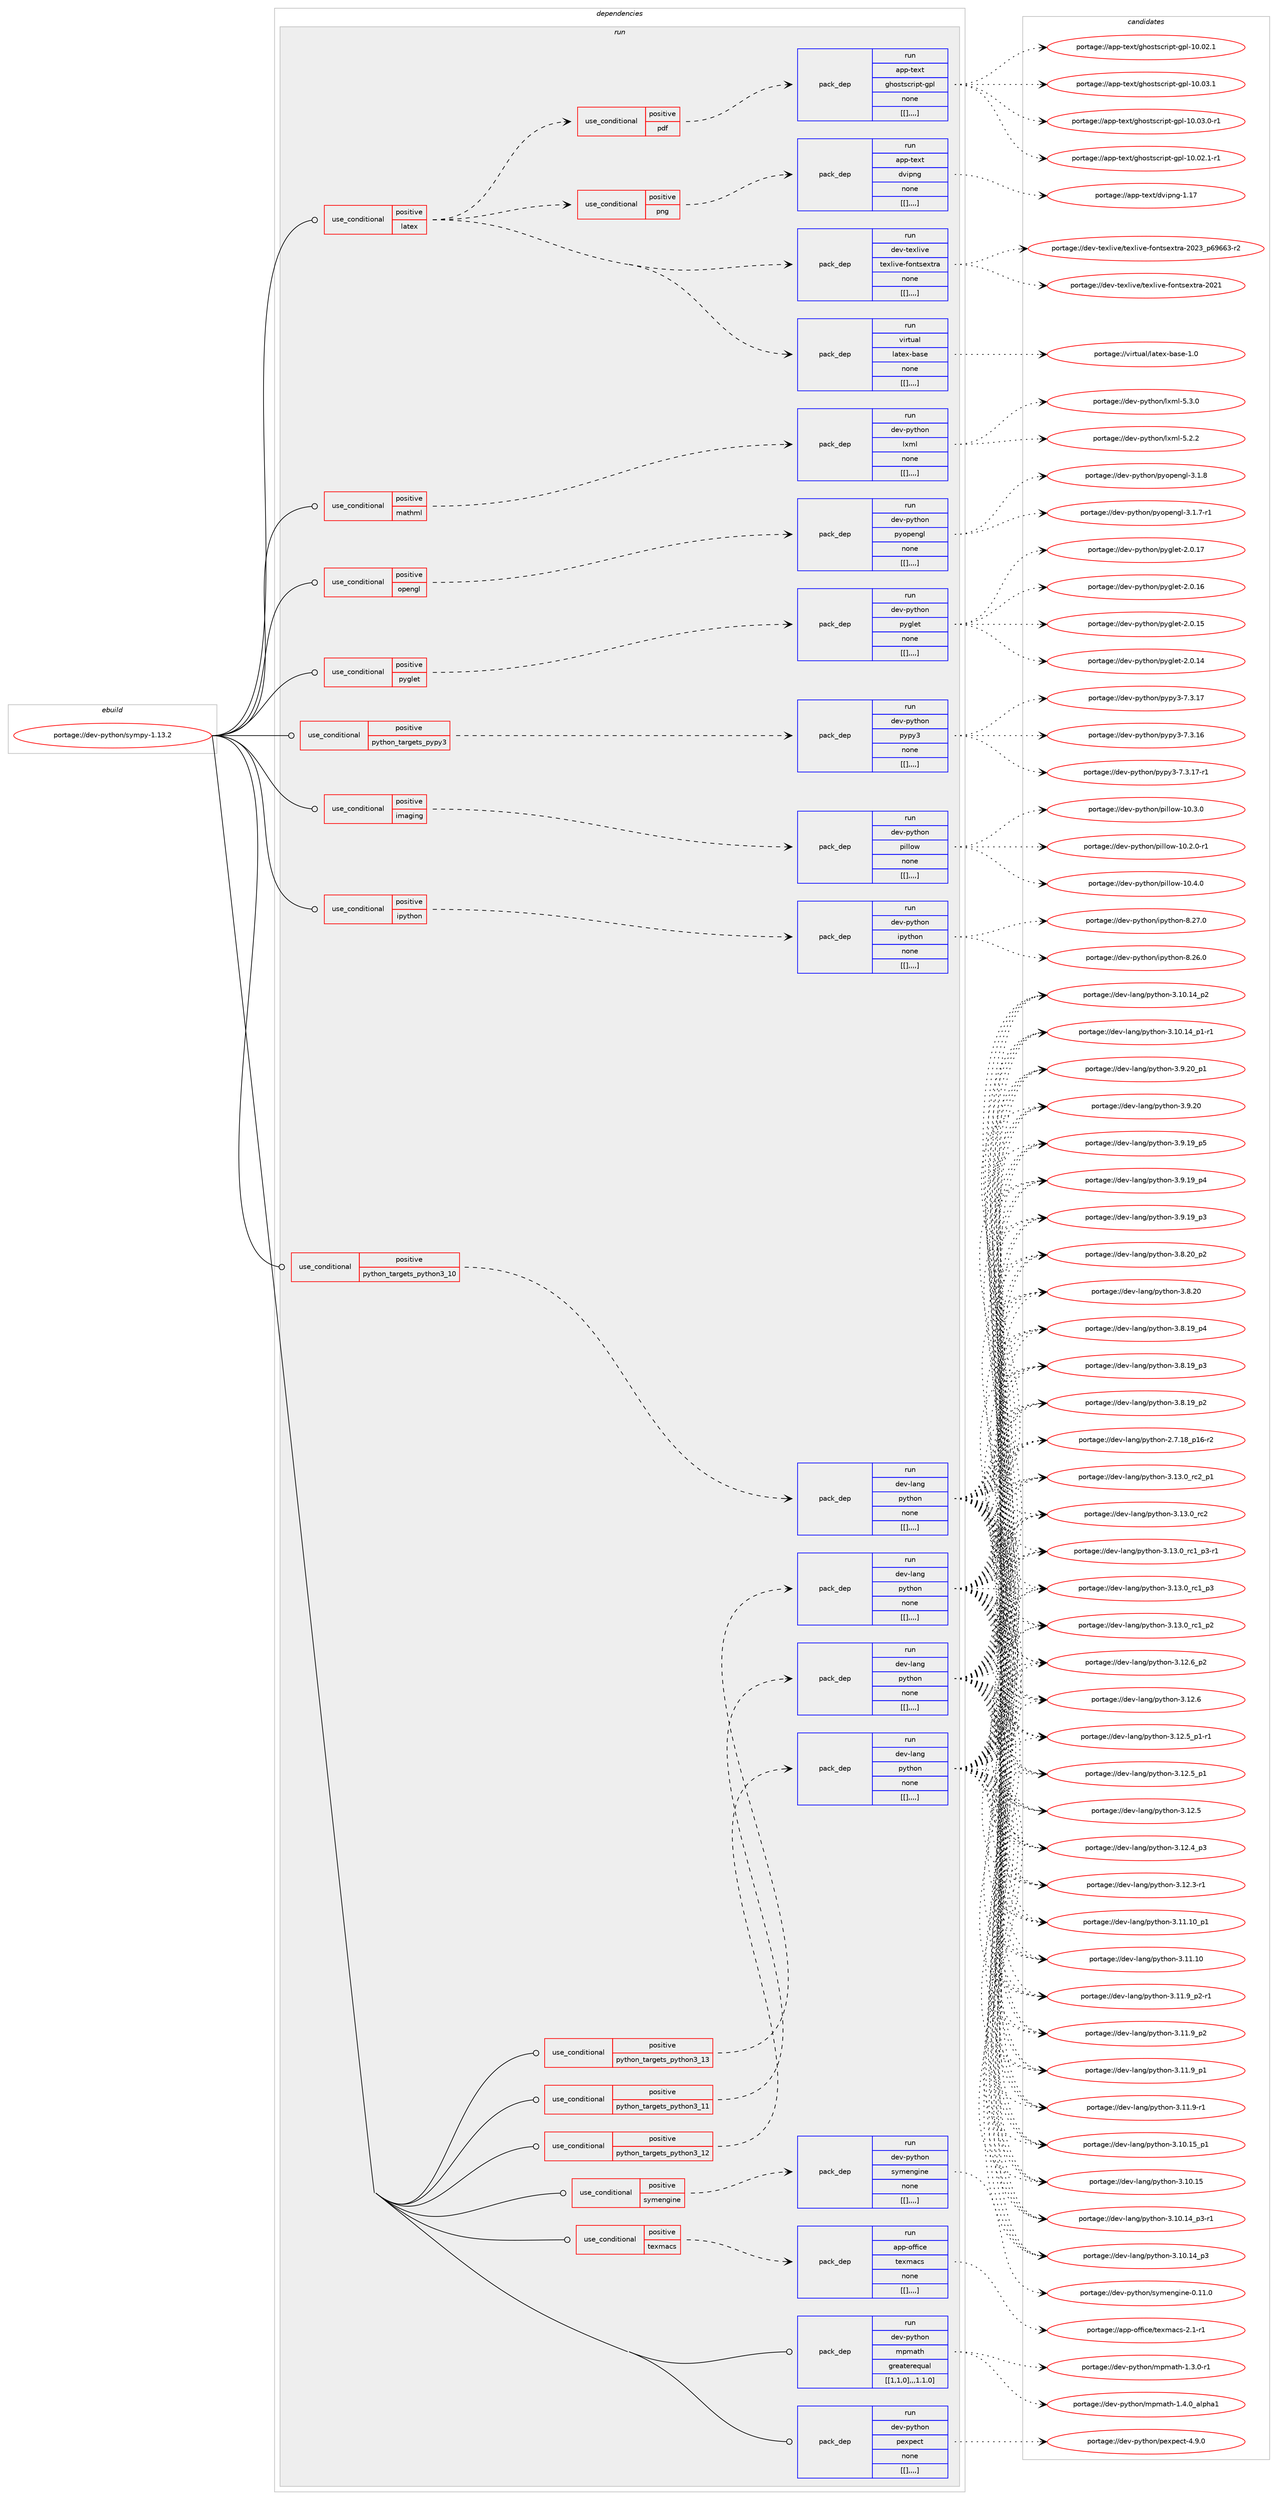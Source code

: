 digraph prolog {

# *************
# Graph options
# *************

newrank=true;
concentrate=true;
compound=true;
graph [rankdir=LR,fontname=Helvetica,fontsize=10,ranksep=1.5];#, ranksep=2.5, nodesep=0.2];
edge  [arrowhead=vee];
node  [fontname=Helvetica,fontsize=10];

# **********
# The ebuild
# **********

subgraph cluster_leftcol {
color=gray;
label=<<i>ebuild</i>>;
id [label="portage://dev-python/sympy-1.13.2", color=red, width=4, href="../dev-python/sympy-1.13.2.svg"];
}

# ****************
# The dependencies
# ****************

subgraph cluster_midcol {
color=gray;
label=<<i>dependencies</i>>;
subgraph cluster_compile {
fillcolor="#eeeeee";
style=filled;
label=<<i>compile</i>>;
}
subgraph cluster_compileandrun {
fillcolor="#eeeeee";
style=filled;
label=<<i>compile and run</i>>;
}
subgraph cluster_run {
fillcolor="#eeeeee";
style=filled;
label=<<i>run</i>>;
subgraph cond42005 {
dependency168486 [label=<<TABLE BORDER="0" CELLBORDER="1" CELLSPACING="0" CELLPADDING="4"><TR><TD ROWSPAN="3" CELLPADDING="10">use_conditional</TD></TR><TR><TD>positive</TD></TR><TR><TD>imaging</TD></TR></TABLE>>, shape=none, color=red];
subgraph pack125223 {
dependency168487 [label=<<TABLE BORDER="0" CELLBORDER="1" CELLSPACING="0" CELLPADDING="4" WIDTH="220"><TR><TD ROWSPAN="6" CELLPADDING="30">pack_dep</TD></TR><TR><TD WIDTH="110">run</TD></TR><TR><TD>dev-python</TD></TR><TR><TD>pillow</TD></TR><TR><TD>none</TD></TR><TR><TD>[[],,,,]</TD></TR></TABLE>>, shape=none, color=blue];
}
dependency168486:e -> dependency168487:w [weight=20,style="dashed",arrowhead="vee"];
}
id:e -> dependency168486:w [weight=20,style="solid",arrowhead="odot"];
subgraph cond42006 {
dependency168488 [label=<<TABLE BORDER="0" CELLBORDER="1" CELLSPACING="0" CELLPADDING="4"><TR><TD ROWSPAN="3" CELLPADDING="10">use_conditional</TD></TR><TR><TD>positive</TD></TR><TR><TD>ipython</TD></TR></TABLE>>, shape=none, color=red];
subgraph pack125224 {
dependency168489 [label=<<TABLE BORDER="0" CELLBORDER="1" CELLSPACING="0" CELLPADDING="4" WIDTH="220"><TR><TD ROWSPAN="6" CELLPADDING="30">pack_dep</TD></TR><TR><TD WIDTH="110">run</TD></TR><TR><TD>dev-python</TD></TR><TR><TD>ipython</TD></TR><TR><TD>none</TD></TR><TR><TD>[[],,,,]</TD></TR></TABLE>>, shape=none, color=blue];
}
dependency168488:e -> dependency168489:w [weight=20,style="dashed",arrowhead="vee"];
}
id:e -> dependency168488:w [weight=20,style="solid",arrowhead="odot"];
subgraph cond42007 {
dependency168490 [label=<<TABLE BORDER="0" CELLBORDER="1" CELLSPACING="0" CELLPADDING="4"><TR><TD ROWSPAN="3" CELLPADDING="10">use_conditional</TD></TR><TR><TD>positive</TD></TR><TR><TD>latex</TD></TR></TABLE>>, shape=none, color=red];
subgraph pack125225 {
dependency168491 [label=<<TABLE BORDER="0" CELLBORDER="1" CELLSPACING="0" CELLPADDING="4" WIDTH="220"><TR><TD ROWSPAN="6" CELLPADDING="30">pack_dep</TD></TR><TR><TD WIDTH="110">run</TD></TR><TR><TD>virtual</TD></TR><TR><TD>latex-base</TD></TR><TR><TD>none</TD></TR><TR><TD>[[],,,,]</TD></TR></TABLE>>, shape=none, color=blue];
}
dependency168490:e -> dependency168491:w [weight=20,style="dashed",arrowhead="vee"];
subgraph pack125226 {
dependency168492 [label=<<TABLE BORDER="0" CELLBORDER="1" CELLSPACING="0" CELLPADDING="4" WIDTH="220"><TR><TD ROWSPAN="6" CELLPADDING="30">pack_dep</TD></TR><TR><TD WIDTH="110">run</TD></TR><TR><TD>dev-texlive</TD></TR><TR><TD>texlive-fontsextra</TD></TR><TR><TD>none</TD></TR><TR><TD>[[],,,,]</TD></TR></TABLE>>, shape=none, color=blue];
}
dependency168490:e -> dependency168492:w [weight=20,style="dashed",arrowhead="vee"];
subgraph cond42008 {
dependency168493 [label=<<TABLE BORDER="0" CELLBORDER="1" CELLSPACING="0" CELLPADDING="4"><TR><TD ROWSPAN="3" CELLPADDING="10">use_conditional</TD></TR><TR><TD>positive</TD></TR><TR><TD>png</TD></TR></TABLE>>, shape=none, color=red];
subgraph pack125227 {
dependency168494 [label=<<TABLE BORDER="0" CELLBORDER="1" CELLSPACING="0" CELLPADDING="4" WIDTH="220"><TR><TD ROWSPAN="6" CELLPADDING="30">pack_dep</TD></TR><TR><TD WIDTH="110">run</TD></TR><TR><TD>app-text</TD></TR><TR><TD>dvipng</TD></TR><TR><TD>none</TD></TR><TR><TD>[[],,,,]</TD></TR></TABLE>>, shape=none, color=blue];
}
dependency168493:e -> dependency168494:w [weight=20,style="dashed",arrowhead="vee"];
}
dependency168490:e -> dependency168493:w [weight=20,style="dashed",arrowhead="vee"];
subgraph cond42009 {
dependency168495 [label=<<TABLE BORDER="0" CELLBORDER="1" CELLSPACING="0" CELLPADDING="4"><TR><TD ROWSPAN="3" CELLPADDING="10">use_conditional</TD></TR><TR><TD>positive</TD></TR><TR><TD>pdf</TD></TR></TABLE>>, shape=none, color=red];
subgraph pack125228 {
dependency168496 [label=<<TABLE BORDER="0" CELLBORDER="1" CELLSPACING="0" CELLPADDING="4" WIDTH="220"><TR><TD ROWSPAN="6" CELLPADDING="30">pack_dep</TD></TR><TR><TD WIDTH="110">run</TD></TR><TR><TD>app-text</TD></TR><TR><TD>ghostscript-gpl</TD></TR><TR><TD>none</TD></TR><TR><TD>[[],,,,]</TD></TR></TABLE>>, shape=none, color=blue];
}
dependency168495:e -> dependency168496:w [weight=20,style="dashed",arrowhead="vee"];
}
dependency168490:e -> dependency168495:w [weight=20,style="dashed",arrowhead="vee"];
}
id:e -> dependency168490:w [weight=20,style="solid",arrowhead="odot"];
subgraph cond42010 {
dependency168497 [label=<<TABLE BORDER="0" CELLBORDER="1" CELLSPACING="0" CELLPADDING="4"><TR><TD ROWSPAN="3" CELLPADDING="10">use_conditional</TD></TR><TR><TD>positive</TD></TR><TR><TD>mathml</TD></TR></TABLE>>, shape=none, color=red];
subgraph pack125229 {
dependency168498 [label=<<TABLE BORDER="0" CELLBORDER="1" CELLSPACING="0" CELLPADDING="4" WIDTH="220"><TR><TD ROWSPAN="6" CELLPADDING="30">pack_dep</TD></TR><TR><TD WIDTH="110">run</TD></TR><TR><TD>dev-python</TD></TR><TR><TD>lxml</TD></TR><TR><TD>none</TD></TR><TR><TD>[[],,,,]</TD></TR></TABLE>>, shape=none, color=blue];
}
dependency168497:e -> dependency168498:w [weight=20,style="dashed",arrowhead="vee"];
}
id:e -> dependency168497:w [weight=20,style="solid",arrowhead="odot"];
subgraph cond42011 {
dependency168499 [label=<<TABLE BORDER="0" CELLBORDER="1" CELLSPACING="0" CELLPADDING="4"><TR><TD ROWSPAN="3" CELLPADDING="10">use_conditional</TD></TR><TR><TD>positive</TD></TR><TR><TD>opengl</TD></TR></TABLE>>, shape=none, color=red];
subgraph pack125230 {
dependency168500 [label=<<TABLE BORDER="0" CELLBORDER="1" CELLSPACING="0" CELLPADDING="4" WIDTH="220"><TR><TD ROWSPAN="6" CELLPADDING="30">pack_dep</TD></TR><TR><TD WIDTH="110">run</TD></TR><TR><TD>dev-python</TD></TR><TR><TD>pyopengl</TD></TR><TR><TD>none</TD></TR><TR><TD>[[],,,,]</TD></TR></TABLE>>, shape=none, color=blue];
}
dependency168499:e -> dependency168500:w [weight=20,style="dashed",arrowhead="vee"];
}
id:e -> dependency168499:w [weight=20,style="solid",arrowhead="odot"];
subgraph cond42012 {
dependency168501 [label=<<TABLE BORDER="0" CELLBORDER="1" CELLSPACING="0" CELLPADDING="4"><TR><TD ROWSPAN="3" CELLPADDING="10">use_conditional</TD></TR><TR><TD>positive</TD></TR><TR><TD>pyglet</TD></TR></TABLE>>, shape=none, color=red];
subgraph pack125231 {
dependency168502 [label=<<TABLE BORDER="0" CELLBORDER="1" CELLSPACING="0" CELLPADDING="4" WIDTH="220"><TR><TD ROWSPAN="6" CELLPADDING="30">pack_dep</TD></TR><TR><TD WIDTH="110">run</TD></TR><TR><TD>dev-python</TD></TR><TR><TD>pyglet</TD></TR><TR><TD>none</TD></TR><TR><TD>[[],,,,]</TD></TR></TABLE>>, shape=none, color=blue];
}
dependency168501:e -> dependency168502:w [weight=20,style="dashed",arrowhead="vee"];
}
id:e -> dependency168501:w [weight=20,style="solid",arrowhead="odot"];
subgraph cond42013 {
dependency168503 [label=<<TABLE BORDER="0" CELLBORDER="1" CELLSPACING="0" CELLPADDING="4"><TR><TD ROWSPAN="3" CELLPADDING="10">use_conditional</TD></TR><TR><TD>positive</TD></TR><TR><TD>python_targets_pypy3</TD></TR></TABLE>>, shape=none, color=red];
subgraph pack125232 {
dependency168504 [label=<<TABLE BORDER="0" CELLBORDER="1" CELLSPACING="0" CELLPADDING="4" WIDTH="220"><TR><TD ROWSPAN="6" CELLPADDING="30">pack_dep</TD></TR><TR><TD WIDTH="110">run</TD></TR><TR><TD>dev-python</TD></TR><TR><TD>pypy3</TD></TR><TR><TD>none</TD></TR><TR><TD>[[],,,,]</TD></TR></TABLE>>, shape=none, color=blue];
}
dependency168503:e -> dependency168504:w [weight=20,style="dashed",arrowhead="vee"];
}
id:e -> dependency168503:w [weight=20,style="solid",arrowhead="odot"];
subgraph cond42014 {
dependency168505 [label=<<TABLE BORDER="0" CELLBORDER="1" CELLSPACING="0" CELLPADDING="4"><TR><TD ROWSPAN="3" CELLPADDING="10">use_conditional</TD></TR><TR><TD>positive</TD></TR><TR><TD>python_targets_python3_10</TD></TR></TABLE>>, shape=none, color=red];
subgraph pack125233 {
dependency168506 [label=<<TABLE BORDER="0" CELLBORDER="1" CELLSPACING="0" CELLPADDING="4" WIDTH="220"><TR><TD ROWSPAN="6" CELLPADDING="30">pack_dep</TD></TR><TR><TD WIDTH="110">run</TD></TR><TR><TD>dev-lang</TD></TR><TR><TD>python</TD></TR><TR><TD>none</TD></TR><TR><TD>[[],,,,]</TD></TR></TABLE>>, shape=none, color=blue];
}
dependency168505:e -> dependency168506:w [weight=20,style="dashed",arrowhead="vee"];
}
id:e -> dependency168505:w [weight=20,style="solid",arrowhead="odot"];
subgraph cond42015 {
dependency168507 [label=<<TABLE BORDER="0" CELLBORDER="1" CELLSPACING="0" CELLPADDING="4"><TR><TD ROWSPAN="3" CELLPADDING="10">use_conditional</TD></TR><TR><TD>positive</TD></TR><TR><TD>python_targets_python3_11</TD></TR></TABLE>>, shape=none, color=red];
subgraph pack125234 {
dependency168508 [label=<<TABLE BORDER="0" CELLBORDER="1" CELLSPACING="0" CELLPADDING="4" WIDTH="220"><TR><TD ROWSPAN="6" CELLPADDING="30">pack_dep</TD></TR><TR><TD WIDTH="110">run</TD></TR><TR><TD>dev-lang</TD></TR><TR><TD>python</TD></TR><TR><TD>none</TD></TR><TR><TD>[[],,,,]</TD></TR></TABLE>>, shape=none, color=blue];
}
dependency168507:e -> dependency168508:w [weight=20,style="dashed",arrowhead="vee"];
}
id:e -> dependency168507:w [weight=20,style="solid",arrowhead="odot"];
subgraph cond42016 {
dependency168509 [label=<<TABLE BORDER="0" CELLBORDER="1" CELLSPACING="0" CELLPADDING="4"><TR><TD ROWSPAN="3" CELLPADDING="10">use_conditional</TD></TR><TR><TD>positive</TD></TR><TR><TD>python_targets_python3_12</TD></TR></TABLE>>, shape=none, color=red];
subgraph pack125235 {
dependency168510 [label=<<TABLE BORDER="0" CELLBORDER="1" CELLSPACING="0" CELLPADDING="4" WIDTH="220"><TR><TD ROWSPAN="6" CELLPADDING="30">pack_dep</TD></TR><TR><TD WIDTH="110">run</TD></TR><TR><TD>dev-lang</TD></TR><TR><TD>python</TD></TR><TR><TD>none</TD></TR><TR><TD>[[],,,,]</TD></TR></TABLE>>, shape=none, color=blue];
}
dependency168509:e -> dependency168510:w [weight=20,style="dashed",arrowhead="vee"];
}
id:e -> dependency168509:w [weight=20,style="solid",arrowhead="odot"];
subgraph cond42017 {
dependency168511 [label=<<TABLE BORDER="0" CELLBORDER="1" CELLSPACING="0" CELLPADDING="4"><TR><TD ROWSPAN="3" CELLPADDING="10">use_conditional</TD></TR><TR><TD>positive</TD></TR><TR><TD>python_targets_python3_13</TD></TR></TABLE>>, shape=none, color=red];
subgraph pack125236 {
dependency168512 [label=<<TABLE BORDER="0" CELLBORDER="1" CELLSPACING="0" CELLPADDING="4" WIDTH="220"><TR><TD ROWSPAN="6" CELLPADDING="30">pack_dep</TD></TR><TR><TD WIDTH="110">run</TD></TR><TR><TD>dev-lang</TD></TR><TR><TD>python</TD></TR><TR><TD>none</TD></TR><TR><TD>[[],,,,]</TD></TR></TABLE>>, shape=none, color=blue];
}
dependency168511:e -> dependency168512:w [weight=20,style="dashed",arrowhead="vee"];
}
id:e -> dependency168511:w [weight=20,style="solid",arrowhead="odot"];
subgraph cond42018 {
dependency168513 [label=<<TABLE BORDER="0" CELLBORDER="1" CELLSPACING="0" CELLPADDING="4"><TR><TD ROWSPAN="3" CELLPADDING="10">use_conditional</TD></TR><TR><TD>positive</TD></TR><TR><TD>symengine</TD></TR></TABLE>>, shape=none, color=red];
subgraph pack125237 {
dependency168514 [label=<<TABLE BORDER="0" CELLBORDER="1" CELLSPACING="0" CELLPADDING="4" WIDTH="220"><TR><TD ROWSPAN="6" CELLPADDING="30">pack_dep</TD></TR><TR><TD WIDTH="110">run</TD></TR><TR><TD>dev-python</TD></TR><TR><TD>symengine</TD></TR><TR><TD>none</TD></TR><TR><TD>[[],,,,]</TD></TR></TABLE>>, shape=none, color=blue];
}
dependency168513:e -> dependency168514:w [weight=20,style="dashed",arrowhead="vee"];
}
id:e -> dependency168513:w [weight=20,style="solid",arrowhead="odot"];
subgraph cond42019 {
dependency168515 [label=<<TABLE BORDER="0" CELLBORDER="1" CELLSPACING="0" CELLPADDING="4"><TR><TD ROWSPAN="3" CELLPADDING="10">use_conditional</TD></TR><TR><TD>positive</TD></TR><TR><TD>texmacs</TD></TR></TABLE>>, shape=none, color=red];
subgraph pack125238 {
dependency168516 [label=<<TABLE BORDER="0" CELLBORDER="1" CELLSPACING="0" CELLPADDING="4" WIDTH="220"><TR><TD ROWSPAN="6" CELLPADDING="30">pack_dep</TD></TR><TR><TD WIDTH="110">run</TD></TR><TR><TD>app-office</TD></TR><TR><TD>texmacs</TD></TR><TR><TD>none</TD></TR><TR><TD>[[],,,,]</TD></TR></TABLE>>, shape=none, color=blue];
}
dependency168515:e -> dependency168516:w [weight=20,style="dashed",arrowhead="vee"];
}
id:e -> dependency168515:w [weight=20,style="solid",arrowhead="odot"];
subgraph pack125239 {
dependency168517 [label=<<TABLE BORDER="0" CELLBORDER="1" CELLSPACING="0" CELLPADDING="4" WIDTH="220"><TR><TD ROWSPAN="6" CELLPADDING="30">pack_dep</TD></TR><TR><TD WIDTH="110">run</TD></TR><TR><TD>dev-python</TD></TR><TR><TD>mpmath</TD></TR><TR><TD>greaterequal</TD></TR><TR><TD>[[1,1,0],,,1.1.0]</TD></TR></TABLE>>, shape=none, color=blue];
}
id:e -> dependency168517:w [weight=20,style="solid",arrowhead="odot"];
subgraph pack125240 {
dependency168518 [label=<<TABLE BORDER="0" CELLBORDER="1" CELLSPACING="0" CELLPADDING="4" WIDTH="220"><TR><TD ROWSPAN="6" CELLPADDING="30">pack_dep</TD></TR><TR><TD WIDTH="110">run</TD></TR><TR><TD>dev-python</TD></TR><TR><TD>pexpect</TD></TR><TR><TD>none</TD></TR><TR><TD>[[],,,,]</TD></TR></TABLE>>, shape=none, color=blue];
}
id:e -> dependency168518:w [weight=20,style="solid",arrowhead="odot"];
}
}

# **************
# The candidates
# **************

subgraph cluster_choices {
rank=same;
color=gray;
label=<<i>candidates</i>>;

subgraph choice125223 {
color=black;
nodesep=1;
choice100101118451121211161041111104711210510810811111945494846524648 [label="portage://dev-python/pillow-10.4.0", color=red, width=4,href="../dev-python/pillow-10.4.0.svg"];
choice100101118451121211161041111104711210510810811111945494846514648 [label="portage://dev-python/pillow-10.3.0", color=red, width=4,href="../dev-python/pillow-10.3.0.svg"];
choice1001011184511212111610411111047112105108108111119454948465046484511449 [label="portage://dev-python/pillow-10.2.0-r1", color=red, width=4,href="../dev-python/pillow-10.2.0-r1.svg"];
dependency168487:e -> choice100101118451121211161041111104711210510810811111945494846524648:w [style=dotted,weight="100"];
dependency168487:e -> choice100101118451121211161041111104711210510810811111945494846514648:w [style=dotted,weight="100"];
dependency168487:e -> choice1001011184511212111610411111047112105108108111119454948465046484511449:w [style=dotted,weight="100"];
}
subgraph choice125224 {
color=black;
nodesep=1;
choice100101118451121211161041111104710511212111610411111045564650554648 [label="portage://dev-python/ipython-8.27.0", color=red, width=4,href="../dev-python/ipython-8.27.0.svg"];
choice100101118451121211161041111104710511212111610411111045564650544648 [label="portage://dev-python/ipython-8.26.0", color=red, width=4,href="../dev-python/ipython-8.26.0.svg"];
dependency168489:e -> choice100101118451121211161041111104710511212111610411111045564650554648:w [style=dotted,weight="100"];
dependency168489:e -> choice100101118451121211161041111104710511212111610411111045564650544648:w [style=dotted,weight="100"];
}
subgraph choice125225 {
color=black;
nodesep=1;
choice11810511411611797108471089711610112045989711510145494648 [label="portage://virtual/latex-base-1.0", color=red, width=4,href="../virtual/latex-base-1.0.svg"];
dependency168491:e -> choice11810511411611797108471089711610112045989711510145494648:w [style=dotted,weight="100"];
}
subgraph choice125226 {
color=black;
nodesep=1;
choice1001011184511610112010810511810147116101120108105118101451021111101161151011201161149745504850519511254575454514511450 [label="portage://dev-texlive/texlive-fontsextra-2023_p69663-r2", color=red, width=4,href="../dev-texlive/texlive-fontsextra-2023_p69663-r2.svg"];
choice100101118451161011201081051181014711610112010810511810145102111110116115101120116114974550485049 [label="portage://dev-texlive/texlive-fontsextra-2021", color=red, width=4,href="../dev-texlive/texlive-fontsextra-2021.svg"];
dependency168492:e -> choice1001011184511610112010810511810147116101120108105118101451021111101161151011201161149745504850519511254575454514511450:w [style=dotted,weight="100"];
dependency168492:e -> choice100101118451161011201081051181014711610112010810511810145102111110116115101120116114974550485049:w [style=dotted,weight="100"];
}
subgraph choice125227 {
color=black;
nodesep=1;
choice9711211245116101120116471001181051121101034549464955 [label="portage://app-text/dvipng-1.17", color=red, width=4,href="../app-text/dvipng-1.17.svg"];
dependency168494:e -> choice9711211245116101120116471001181051121101034549464955:w [style=dotted,weight="100"];
}
subgraph choice125228 {
color=black;
nodesep=1;
choice97112112451161011201164710310411111511611599114105112116451031121084549484648514649 [label="portage://app-text/ghostscript-gpl-10.03.1", color=red, width=4,href="../app-text/ghostscript-gpl-10.03.1.svg"];
choice971121124511610112011647103104111115116115991141051121164510311210845494846485146484511449 [label="portage://app-text/ghostscript-gpl-10.03.0-r1", color=red, width=4,href="../app-text/ghostscript-gpl-10.03.0-r1.svg"];
choice971121124511610112011647103104111115116115991141051121164510311210845494846485046494511449 [label="portage://app-text/ghostscript-gpl-10.02.1-r1", color=red, width=4,href="../app-text/ghostscript-gpl-10.02.1-r1.svg"];
choice97112112451161011201164710310411111511611599114105112116451031121084549484648504649 [label="portage://app-text/ghostscript-gpl-10.02.1", color=red, width=4,href="../app-text/ghostscript-gpl-10.02.1.svg"];
dependency168496:e -> choice97112112451161011201164710310411111511611599114105112116451031121084549484648514649:w [style=dotted,weight="100"];
dependency168496:e -> choice971121124511610112011647103104111115116115991141051121164510311210845494846485146484511449:w [style=dotted,weight="100"];
dependency168496:e -> choice971121124511610112011647103104111115116115991141051121164510311210845494846485046494511449:w [style=dotted,weight="100"];
dependency168496:e -> choice97112112451161011201164710310411111511611599114105112116451031121084549484648504649:w [style=dotted,weight="100"];
}
subgraph choice125229 {
color=black;
nodesep=1;
choice1001011184511212111610411111047108120109108455346514648 [label="portage://dev-python/lxml-5.3.0", color=red, width=4,href="../dev-python/lxml-5.3.0.svg"];
choice1001011184511212111610411111047108120109108455346504650 [label="portage://dev-python/lxml-5.2.2", color=red, width=4,href="../dev-python/lxml-5.2.2.svg"];
dependency168498:e -> choice1001011184511212111610411111047108120109108455346514648:w [style=dotted,weight="100"];
dependency168498:e -> choice1001011184511212111610411111047108120109108455346504650:w [style=dotted,weight="100"];
}
subgraph choice125230 {
color=black;
nodesep=1;
choice1001011184511212111610411111047112121111112101110103108455146494656 [label="portage://dev-python/pyopengl-3.1.8", color=red, width=4,href="../dev-python/pyopengl-3.1.8.svg"];
choice10010111845112121116104111110471121211111121011101031084551464946554511449 [label="portage://dev-python/pyopengl-3.1.7-r1", color=red, width=4,href="../dev-python/pyopengl-3.1.7-r1.svg"];
dependency168500:e -> choice1001011184511212111610411111047112121111112101110103108455146494656:w [style=dotted,weight="100"];
dependency168500:e -> choice10010111845112121116104111110471121211111121011101031084551464946554511449:w [style=dotted,weight="100"];
}
subgraph choice125231 {
color=black;
nodesep=1;
choice100101118451121211161041111104711212110310810111645504648464955 [label="portage://dev-python/pyglet-2.0.17", color=red, width=4,href="../dev-python/pyglet-2.0.17.svg"];
choice100101118451121211161041111104711212110310810111645504648464954 [label="portage://dev-python/pyglet-2.0.16", color=red, width=4,href="../dev-python/pyglet-2.0.16.svg"];
choice100101118451121211161041111104711212110310810111645504648464953 [label="portage://dev-python/pyglet-2.0.15", color=red, width=4,href="../dev-python/pyglet-2.0.15.svg"];
choice100101118451121211161041111104711212110310810111645504648464952 [label="portage://dev-python/pyglet-2.0.14", color=red, width=4,href="../dev-python/pyglet-2.0.14.svg"];
dependency168502:e -> choice100101118451121211161041111104711212110310810111645504648464955:w [style=dotted,weight="100"];
dependency168502:e -> choice100101118451121211161041111104711212110310810111645504648464954:w [style=dotted,weight="100"];
dependency168502:e -> choice100101118451121211161041111104711212110310810111645504648464953:w [style=dotted,weight="100"];
dependency168502:e -> choice100101118451121211161041111104711212110310810111645504648464952:w [style=dotted,weight="100"];
}
subgraph choice125232 {
color=black;
nodesep=1;
choice100101118451121211161041111104711212111212151455546514649554511449 [label="portage://dev-python/pypy3-7.3.17-r1", color=red, width=4,href="../dev-python/pypy3-7.3.17-r1.svg"];
choice10010111845112121116104111110471121211121215145554651464955 [label="portage://dev-python/pypy3-7.3.17", color=red, width=4,href="../dev-python/pypy3-7.3.17.svg"];
choice10010111845112121116104111110471121211121215145554651464954 [label="portage://dev-python/pypy3-7.3.16", color=red, width=4,href="../dev-python/pypy3-7.3.16.svg"];
dependency168504:e -> choice100101118451121211161041111104711212111212151455546514649554511449:w [style=dotted,weight="100"];
dependency168504:e -> choice10010111845112121116104111110471121211121215145554651464955:w [style=dotted,weight="100"];
dependency168504:e -> choice10010111845112121116104111110471121211121215145554651464954:w [style=dotted,weight="100"];
}
subgraph choice125233 {
color=black;
nodesep=1;
choice100101118451089711010347112121116104111110455146495146489511499509511249 [label="portage://dev-lang/python-3.13.0_rc2_p1", color=red, width=4,href="../dev-lang/python-3.13.0_rc2_p1.svg"];
choice10010111845108971101034711212111610411111045514649514648951149950 [label="portage://dev-lang/python-3.13.0_rc2", color=red, width=4,href="../dev-lang/python-3.13.0_rc2.svg"];
choice1001011184510897110103471121211161041111104551464951464895114994995112514511449 [label="portage://dev-lang/python-3.13.0_rc1_p3-r1", color=red, width=4,href="../dev-lang/python-3.13.0_rc1_p3-r1.svg"];
choice100101118451089711010347112121116104111110455146495146489511499499511251 [label="portage://dev-lang/python-3.13.0_rc1_p3", color=red, width=4,href="../dev-lang/python-3.13.0_rc1_p3.svg"];
choice100101118451089711010347112121116104111110455146495146489511499499511250 [label="portage://dev-lang/python-3.13.0_rc1_p2", color=red, width=4,href="../dev-lang/python-3.13.0_rc1_p2.svg"];
choice100101118451089711010347112121116104111110455146495046549511250 [label="portage://dev-lang/python-3.12.6_p2", color=red, width=4,href="../dev-lang/python-3.12.6_p2.svg"];
choice10010111845108971101034711212111610411111045514649504654 [label="portage://dev-lang/python-3.12.6", color=red, width=4,href="../dev-lang/python-3.12.6.svg"];
choice1001011184510897110103471121211161041111104551464950465395112494511449 [label="portage://dev-lang/python-3.12.5_p1-r1", color=red, width=4,href="../dev-lang/python-3.12.5_p1-r1.svg"];
choice100101118451089711010347112121116104111110455146495046539511249 [label="portage://dev-lang/python-3.12.5_p1", color=red, width=4,href="../dev-lang/python-3.12.5_p1.svg"];
choice10010111845108971101034711212111610411111045514649504653 [label="portage://dev-lang/python-3.12.5", color=red, width=4,href="../dev-lang/python-3.12.5.svg"];
choice100101118451089711010347112121116104111110455146495046529511251 [label="portage://dev-lang/python-3.12.4_p3", color=red, width=4,href="../dev-lang/python-3.12.4_p3.svg"];
choice100101118451089711010347112121116104111110455146495046514511449 [label="portage://dev-lang/python-3.12.3-r1", color=red, width=4,href="../dev-lang/python-3.12.3-r1.svg"];
choice10010111845108971101034711212111610411111045514649494649489511249 [label="portage://dev-lang/python-3.11.10_p1", color=red, width=4,href="../dev-lang/python-3.11.10_p1.svg"];
choice1001011184510897110103471121211161041111104551464949464948 [label="portage://dev-lang/python-3.11.10", color=red, width=4,href="../dev-lang/python-3.11.10.svg"];
choice1001011184510897110103471121211161041111104551464949465795112504511449 [label="portage://dev-lang/python-3.11.9_p2-r1", color=red, width=4,href="../dev-lang/python-3.11.9_p2-r1.svg"];
choice100101118451089711010347112121116104111110455146494946579511250 [label="portage://dev-lang/python-3.11.9_p2", color=red, width=4,href="../dev-lang/python-3.11.9_p2.svg"];
choice100101118451089711010347112121116104111110455146494946579511249 [label="portage://dev-lang/python-3.11.9_p1", color=red, width=4,href="../dev-lang/python-3.11.9_p1.svg"];
choice100101118451089711010347112121116104111110455146494946574511449 [label="portage://dev-lang/python-3.11.9-r1", color=red, width=4,href="../dev-lang/python-3.11.9-r1.svg"];
choice10010111845108971101034711212111610411111045514649484649539511249 [label="portage://dev-lang/python-3.10.15_p1", color=red, width=4,href="../dev-lang/python-3.10.15_p1.svg"];
choice1001011184510897110103471121211161041111104551464948464953 [label="portage://dev-lang/python-3.10.15", color=red, width=4,href="../dev-lang/python-3.10.15.svg"];
choice100101118451089711010347112121116104111110455146494846495295112514511449 [label="portage://dev-lang/python-3.10.14_p3-r1", color=red, width=4,href="../dev-lang/python-3.10.14_p3-r1.svg"];
choice10010111845108971101034711212111610411111045514649484649529511251 [label="portage://dev-lang/python-3.10.14_p3", color=red, width=4,href="../dev-lang/python-3.10.14_p3.svg"];
choice10010111845108971101034711212111610411111045514649484649529511250 [label="portage://dev-lang/python-3.10.14_p2", color=red, width=4,href="../dev-lang/python-3.10.14_p2.svg"];
choice100101118451089711010347112121116104111110455146494846495295112494511449 [label="portage://dev-lang/python-3.10.14_p1-r1", color=red, width=4,href="../dev-lang/python-3.10.14_p1-r1.svg"];
choice100101118451089711010347112121116104111110455146574650489511249 [label="portage://dev-lang/python-3.9.20_p1", color=red, width=4,href="../dev-lang/python-3.9.20_p1.svg"];
choice10010111845108971101034711212111610411111045514657465048 [label="portage://dev-lang/python-3.9.20", color=red, width=4,href="../dev-lang/python-3.9.20.svg"];
choice100101118451089711010347112121116104111110455146574649579511253 [label="portage://dev-lang/python-3.9.19_p5", color=red, width=4,href="../dev-lang/python-3.9.19_p5.svg"];
choice100101118451089711010347112121116104111110455146574649579511252 [label="portage://dev-lang/python-3.9.19_p4", color=red, width=4,href="../dev-lang/python-3.9.19_p4.svg"];
choice100101118451089711010347112121116104111110455146574649579511251 [label="portage://dev-lang/python-3.9.19_p3", color=red, width=4,href="../dev-lang/python-3.9.19_p3.svg"];
choice100101118451089711010347112121116104111110455146564650489511250 [label="portage://dev-lang/python-3.8.20_p2", color=red, width=4,href="../dev-lang/python-3.8.20_p2.svg"];
choice10010111845108971101034711212111610411111045514656465048 [label="portage://dev-lang/python-3.8.20", color=red, width=4,href="../dev-lang/python-3.8.20.svg"];
choice100101118451089711010347112121116104111110455146564649579511252 [label="portage://dev-lang/python-3.8.19_p4", color=red, width=4,href="../dev-lang/python-3.8.19_p4.svg"];
choice100101118451089711010347112121116104111110455146564649579511251 [label="portage://dev-lang/python-3.8.19_p3", color=red, width=4,href="../dev-lang/python-3.8.19_p3.svg"];
choice100101118451089711010347112121116104111110455146564649579511250 [label="portage://dev-lang/python-3.8.19_p2", color=red, width=4,href="../dev-lang/python-3.8.19_p2.svg"];
choice100101118451089711010347112121116104111110455046554649569511249544511450 [label="portage://dev-lang/python-2.7.18_p16-r2", color=red, width=4,href="../dev-lang/python-2.7.18_p16-r2.svg"];
dependency168506:e -> choice100101118451089711010347112121116104111110455146495146489511499509511249:w [style=dotted,weight="100"];
dependency168506:e -> choice10010111845108971101034711212111610411111045514649514648951149950:w [style=dotted,weight="100"];
dependency168506:e -> choice1001011184510897110103471121211161041111104551464951464895114994995112514511449:w [style=dotted,weight="100"];
dependency168506:e -> choice100101118451089711010347112121116104111110455146495146489511499499511251:w [style=dotted,weight="100"];
dependency168506:e -> choice100101118451089711010347112121116104111110455146495146489511499499511250:w [style=dotted,weight="100"];
dependency168506:e -> choice100101118451089711010347112121116104111110455146495046549511250:w [style=dotted,weight="100"];
dependency168506:e -> choice10010111845108971101034711212111610411111045514649504654:w [style=dotted,weight="100"];
dependency168506:e -> choice1001011184510897110103471121211161041111104551464950465395112494511449:w [style=dotted,weight="100"];
dependency168506:e -> choice100101118451089711010347112121116104111110455146495046539511249:w [style=dotted,weight="100"];
dependency168506:e -> choice10010111845108971101034711212111610411111045514649504653:w [style=dotted,weight="100"];
dependency168506:e -> choice100101118451089711010347112121116104111110455146495046529511251:w [style=dotted,weight="100"];
dependency168506:e -> choice100101118451089711010347112121116104111110455146495046514511449:w [style=dotted,weight="100"];
dependency168506:e -> choice10010111845108971101034711212111610411111045514649494649489511249:w [style=dotted,weight="100"];
dependency168506:e -> choice1001011184510897110103471121211161041111104551464949464948:w [style=dotted,weight="100"];
dependency168506:e -> choice1001011184510897110103471121211161041111104551464949465795112504511449:w [style=dotted,weight="100"];
dependency168506:e -> choice100101118451089711010347112121116104111110455146494946579511250:w [style=dotted,weight="100"];
dependency168506:e -> choice100101118451089711010347112121116104111110455146494946579511249:w [style=dotted,weight="100"];
dependency168506:e -> choice100101118451089711010347112121116104111110455146494946574511449:w [style=dotted,weight="100"];
dependency168506:e -> choice10010111845108971101034711212111610411111045514649484649539511249:w [style=dotted,weight="100"];
dependency168506:e -> choice1001011184510897110103471121211161041111104551464948464953:w [style=dotted,weight="100"];
dependency168506:e -> choice100101118451089711010347112121116104111110455146494846495295112514511449:w [style=dotted,weight="100"];
dependency168506:e -> choice10010111845108971101034711212111610411111045514649484649529511251:w [style=dotted,weight="100"];
dependency168506:e -> choice10010111845108971101034711212111610411111045514649484649529511250:w [style=dotted,weight="100"];
dependency168506:e -> choice100101118451089711010347112121116104111110455146494846495295112494511449:w [style=dotted,weight="100"];
dependency168506:e -> choice100101118451089711010347112121116104111110455146574650489511249:w [style=dotted,weight="100"];
dependency168506:e -> choice10010111845108971101034711212111610411111045514657465048:w [style=dotted,weight="100"];
dependency168506:e -> choice100101118451089711010347112121116104111110455146574649579511253:w [style=dotted,weight="100"];
dependency168506:e -> choice100101118451089711010347112121116104111110455146574649579511252:w [style=dotted,weight="100"];
dependency168506:e -> choice100101118451089711010347112121116104111110455146574649579511251:w [style=dotted,weight="100"];
dependency168506:e -> choice100101118451089711010347112121116104111110455146564650489511250:w [style=dotted,weight="100"];
dependency168506:e -> choice10010111845108971101034711212111610411111045514656465048:w [style=dotted,weight="100"];
dependency168506:e -> choice100101118451089711010347112121116104111110455146564649579511252:w [style=dotted,weight="100"];
dependency168506:e -> choice100101118451089711010347112121116104111110455146564649579511251:w [style=dotted,weight="100"];
dependency168506:e -> choice100101118451089711010347112121116104111110455146564649579511250:w [style=dotted,weight="100"];
dependency168506:e -> choice100101118451089711010347112121116104111110455046554649569511249544511450:w [style=dotted,weight="100"];
}
subgraph choice125234 {
color=black;
nodesep=1;
choice100101118451089711010347112121116104111110455146495146489511499509511249 [label="portage://dev-lang/python-3.13.0_rc2_p1", color=red, width=4,href="../dev-lang/python-3.13.0_rc2_p1.svg"];
choice10010111845108971101034711212111610411111045514649514648951149950 [label="portage://dev-lang/python-3.13.0_rc2", color=red, width=4,href="../dev-lang/python-3.13.0_rc2.svg"];
choice1001011184510897110103471121211161041111104551464951464895114994995112514511449 [label="portage://dev-lang/python-3.13.0_rc1_p3-r1", color=red, width=4,href="../dev-lang/python-3.13.0_rc1_p3-r1.svg"];
choice100101118451089711010347112121116104111110455146495146489511499499511251 [label="portage://dev-lang/python-3.13.0_rc1_p3", color=red, width=4,href="../dev-lang/python-3.13.0_rc1_p3.svg"];
choice100101118451089711010347112121116104111110455146495146489511499499511250 [label="portage://dev-lang/python-3.13.0_rc1_p2", color=red, width=4,href="../dev-lang/python-3.13.0_rc1_p2.svg"];
choice100101118451089711010347112121116104111110455146495046549511250 [label="portage://dev-lang/python-3.12.6_p2", color=red, width=4,href="../dev-lang/python-3.12.6_p2.svg"];
choice10010111845108971101034711212111610411111045514649504654 [label="portage://dev-lang/python-3.12.6", color=red, width=4,href="../dev-lang/python-3.12.6.svg"];
choice1001011184510897110103471121211161041111104551464950465395112494511449 [label="portage://dev-lang/python-3.12.5_p1-r1", color=red, width=4,href="../dev-lang/python-3.12.5_p1-r1.svg"];
choice100101118451089711010347112121116104111110455146495046539511249 [label="portage://dev-lang/python-3.12.5_p1", color=red, width=4,href="../dev-lang/python-3.12.5_p1.svg"];
choice10010111845108971101034711212111610411111045514649504653 [label="portage://dev-lang/python-3.12.5", color=red, width=4,href="../dev-lang/python-3.12.5.svg"];
choice100101118451089711010347112121116104111110455146495046529511251 [label="portage://dev-lang/python-3.12.4_p3", color=red, width=4,href="../dev-lang/python-3.12.4_p3.svg"];
choice100101118451089711010347112121116104111110455146495046514511449 [label="portage://dev-lang/python-3.12.3-r1", color=red, width=4,href="../dev-lang/python-3.12.3-r1.svg"];
choice10010111845108971101034711212111610411111045514649494649489511249 [label="portage://dev-lang/python-3.11.10_p1", color=red, width=4,href="../dev-lang/python-3.11.10_p1.svg"];
choice1001011184510897110103471121211161041111104551464949464948 [label="portage://dev-lang/python-3.11.10", color=red, width=4,href="../dev-lang/python-3.11.10.svg"];
choice1001011184510897110103471121211161041111104551464949465795112504511449 [label="portage://dev-lang/python-3.11.9_p2-r1", color=red, width=4,href="../dev-lang/python-3.11.9_p2-r1.svg"];
choice100101118451089711010347112121116104111110455146494946579511250 [label="portage://dev-lang/python-3.11.9_p2", color=red, width=4,href="../dev-lang/python-3.11.9_p2.svg"];
choice100101118451089711010347112121116104111110455146494946579511249 [label="portage://dev-lang/python-3.11.9_p1", color=red, width=4,href="../dev-lang/python-3.11.9_p1.svg"];
choice100101118451089711010347112121116104111110455146494946574511449 [label="portage://dev-lang/python-3.11.9-r1", color=red, width=4,href="../dev-lang/python-3.11.9-r1.svg"];
choice10010111845108971101034711212111610411111045514649484649539511249 [label="portage://dev-lang/python-3.10.15_p1", color=red, width=4,href="../dev-lang/python-3.10.15_p1.svg"];
choice1001011184510897110103471121211161041111104551464948464953 [label="portage://dev-lang/python-3.10.15", color=red, width=4,href="../dev-lang/python-3.10.15.svg"];
choice100101118451089711010347112121116104111110455146494846495295112514511449 [label="portage://dev-lang/python-3.10.14_p3-r1", color=red, width=4,href="../dev-lang/python-3.10.14_p3-r1.svg"];
choice10010111845108971101034711212111610411111045514649484649529511251 [label="portage://dev-lang/python-3.10.14_p3", color=red, width=4,href="../dev-lang/python-3.10.14_p3.svg"];
choice10010111845108971101034711212111610411111045514649484649529511250 [label="portage://dev-lang/python-3.10.14_p2", color=red, width=4,href="../dev-lang/python-3.10.14_p2.svg"];
choice100101118451089711010347112121116104111110455146494846495295112494511449 [label="portage://dev-lang/python-3.10.14_p1-r1", color=red, width=4,href="../dev-lang/python-3.10.14_p1-r1.svg"];
choice100101118451089711010347112121116104111110455146574650489511249 [label="portage://dev-lang/python-3.9.20_p1", color=red, width=4,href="../dev-lang/python-3.9.20_p1.svg"];
choice10010111845108971101034711212111610411111045514657465048 [label="portage://dev-lang/python-3.9.20", color=red, width=4,href="../dev-lang/python-3.9.20.svg"];
choice100101118451089711010347112121116104111110455146574649579511253 [label="portage://dev-lang/python-3.9.19_p5", color=red, width=4,href="../dev-lang/python-3.9.19_p5.svg"];
choice100101118451089711010347112121116104111110455146574649579511252 [label="portage://dev-lang/python-3.9.19_p4", color=red, width=4,href="../dev-lang/python-3.9.19_p4.svg"];
choice100101118451089711010347112121116104111110455146574649579511251 [label="portage://dev-lang/python-3.9.19_p3", color=red, width=4,href="../dev-lang/python-3.9.19_p3.svg"];
choice100101118451089711010347112121116104111110455146564650489511250 [label="portage://dev-lang/python-3.8.20_p2", color=red, width=4,href="../dev-lang/python-3.8.20_p2.svg"];
choice10010111845108971101034711212111610411111045514656465048 [label="portage://dev-lang/python-3.8.20", color=red, width=4,href="../dev-lang/python-3.8.20.svg"];
choice100101118451089711010347112121116104111110455146564649579511252 [label="portage://dev-lang/python-3.8.19_p4", color=red, width=4,href="../dev-lang/python-3.8.19_p4.svg"];
choice100101118451089711010347112121116104111110455146564649579511251 [label="portage://dev-lang/python-3.8.19_p3", color=red, width=4,href="../dev-lang/python-3.8.19_p3.svg"];
choice100101118451089711010347112121116104111110455146564649579511250 [label="portage://dev-lang/python-3.8.19_p2", color=red, width=4,href="../dev-lang/python-3.8.19_p2.svg"];
choice100101118451089711010347112121116104111110455046554649569511249544511450 [label="portage://dev-lang/python-2.7.18_p16-r2", color=red, width=4,href="../dev-lang/python-2.7.18_p16-r2.svg"];
dependency168508:e -> choice100101118451089711010347112121116104111110455146495146489511499509511249:w [style=dotted,weight="100"];
dependency168508:e -> choice10010111845108971101034711212111610411111045514649514648951149950:w [style=dotted,weight="100"];
dependency168508:e -> choice1001011184510897110103471121211161041111104551464951464895114994995112514511449:w [style=dotted,weight="100"];
dependency168508:e -> choice100101118451089711010347112121116104111110455146495146489511499499511251:w [style=dotted,weight="100"];
dependency168508:e -> choice100101118451089711010347112121116104111110455146495146489511499499511250:w [style=dotted,weight="100"];
dependency168508:e -> choice100101118451089711010347112121116104111110455146495046549511250:w [style=dotted,weight="100"];
dependency168508:e -> choice10010111845108971101034711212111610411111045514649504654:w [style=dotted,weight="100"];
dependency168508:e -> choice1001011184510897110103471121211161041111104551464950465395112494511449:w [style=dotted,weight="100"];
dependency168508:e -> choice100101118451089711010347112121116104111110455146495046539511249:w [style=dotted,weight="100"];
dependency168508:e -> choice10010111845108971101034711212111610411111045514649504653:w [style=dotted,weight="100"];
dependency168508:e -> choice100101118451089711010347112121116104111110455146495046529511251:w [style=dotted,weight="100"];
dependency168508:e -> choice100101118451089711010347112121116104111110455146495046514511449:w [style=dotted,weight="100"];
dependency168508:e -> choice10010111845108971101034711212111610411111045514649494649489511249:w [style=dotted,weight="100"];
dependency168508:e -> choice1001011184510897110103471121211161041111104551464949464948:w [style=dotted,weight="100"];
dependency168508:e -> choice1001011184510897110103471121211161041111104551464949465795112504511449:w [style=dotted,weight="100"];
dependency168508:e -> choice100101118451089711010347112121116104111110455146494946579511250:w [style=dotted,weight="100"];
dependency168508:e -> choice100101118451089711010347112121116104111110455146494946579511249:w [style=dotted,weight="100"];
dependency168508:e -> choice100101118451089711010347112121116104111110455146494946574511449:w [style=dotted,weight="100"];
dependency168508:e -> choice10010111845108971101034711212111610411111045514649484649539511249:w [style=dotted,weight="100"];
dependency168508:e -> choice1001011184510897110103471121211161041111104551464948464953:w [style=dotted,weight="100"];
dependency168508:e -> choice100101118451089711010347112121116104111110455146494846495295112514511449:w [style=dotted,weight="100"];
dependency168508:e -> choice10010111845108971101034711212111610411111045514649484649529511251:w [style=dotted,weight="100"];
dependency168508:e -> choice10010111845108971101034711212111610411111045514649484649529511250:w [style=dotted,weight="100"];
dependency168508:e -> choice100101118451089711010347112121116104111110455146494846495295112494511449:w [style=dotted,weight="100"];
dependency168508:e -> choice100101118451089711010347112121116104111110455146574650489511249:w [style=dotted,weight="100"];
dependency168508:e -> choice10010111845108971101034711212111610411111045514657465048:w [style=dotted,weight="100"];
dependency168508:e -> choice100101118451089711010347112121116104111110455146574649579511253:w [style=dotted,weight="100"];
dependency168508:e -> choice100101118451089711010347112121116104111110455146574649579511252:w [style=dotted,weight="100"];
dependency168508:e -> choice100101118451089711010347112121116104111110455146574649579511251:w [style=dotted,weight="100"];
dependency168508:e -> choice100101118451089711010347112121116104111110455146564650489511250:w [style=dotted,weight="100"];
dependency168508:e -> choice10010111845108971101034711212111610411111045514656465048:w [style=dotted,weight="100"];
dependency168508:e -> choice100101118451089711010347112121116104111110455146564649579511252:w [style=dotted,weight="100"];
dependency168508:e -> choice100101118451089711010347112121116104111110455146564649579511251:w [style=dotted,weight="100"];
dependency168508:e -> choice100101118451089711010347112121116104111110455146564649579511250:w [style=dotted,weight="100"];
dependency168508:e -> choice100101118451089711010347112121116104111110455046554649569511249544511450:w [style=dotted,weight="100"];
}
subgraph choice125235 {
color=black;
nodesep=1;
choice100101118451089711010347112121116104111110455146495146489511499509511249 [label="portage://dev-lang/python-3.13.0_rc2_p1", color=red, width=4,href="../dev-lang/python-3.13.0_rc2_p1.svg"];
choice10010111845108971101034711212111610411111045514649514648951149950 [label="portage://dev-lang/python-3.13.0_rc2", color=red, width=4,href="../dev-lang/python-3.13.0_rc2.svg"];
choice1001011184510897110103471121211161041111104551464951464895114994995112514511449 [label="portage://dev-lang/python-3.13.0_rc1_p3-r1", color=red, width=4,href="../dev-lang/python-3.13.0_rc1_p3-r1.svg"];
choice100101118451089711010347112121116104111110455146495146489511499499511251 [label="portage://dev-lang/python-3.13.0_rc1_p3", color=red, width=4,href="../dev-lang/python-3.13.0_rc1_p3.svg"];
choice100101118451089711010347112121116104111110455146495146489511499499511250 [label="portage://dev-lang/python-3.13.0_rc1_p2", color=red, width=4,href="../dev-lang/python-3.13.0_rc1_p2.svg"];
choice100101118451089711010347112121116104111110455146495046549511250 [label="portage://dev-lang/python-3.12.6_p2", color=red, width=4,href="../dev-lang/python-3.12.6_p2.svg"];
choice10010111845108971101034711212111610411111045514649504654 [label="portage://dev-lang/python-3.12.6", color=red, width=4,href="../dev-lang/python-3.12.6.svg"];
choice1001011184510897110103471121211161041111104551464950465395112494511449 [label="portage://dev-lang/python-3.12.5_p1-r1", color=red, width=4,href="../dev-lang/python-3.12.5_p1-r1.svg"];
choice100101118451089711010347112121116104111110455146495046539511249 [label="portage://dev-lang/python-3.12.5_p1", color=red, width=4,href="../dev-lang/python-3.12.5_p1.svg"];
choice10010111845108971101034711212111610411111045514649504653 [label="portage://dev-lang/python-3.12.5", color=red, width=4,href="../dev-lang/python-3.12.5.svg"];
choice100101118451089711010347112121116104111110455146495046529511251 [label="portage://dev-lang/python-3.12.4_p3", color=red, width=4,href="../dev-lang/python-3.12.4_p3.svg"];
choice100101118451089711010347112121116104111110455146495046514511449 [label="portage://dev-lang/python-3.12.3-r1", color=red, width=4,href="../dev-lang/python-3.12.3-r1.svg"];
choice10010111845108971101034711212111610411111045514649494649489511249 [label="portage://dev-lang/python-3.11.10_p1", color=red, width=4,href="../dev-lang/python-3.11.10_p1.svg"];
choice1001011184510897110103471121211161041111104551464949464948 [label="portage://dev-lang/python-3.11.10", color=red, width=4,href="../dev-lang/python-3.11.10.svg"];
choice1001011184510897110103471121211161041111104551464949465795112504511449 [label="portage://dev-lang/python-3.11.9_p2-r1", color=red, width=4,href="../dev-lang/python-3.11.9_p2-r1.svg"];
choice100101118451089711010347112121116104111110455146494946579511250 [label="portage://dev-lang/python-3.11.9_p2", color=red, width=4,href="../dev-lang/python-3.11.9_p2.svg"];
choice100101118451089711010347112121116104111110455146494946579511249 [label="portage://dev-lang/python-3.11.9_p1", color=red, width=4,href="../dev-lang/python-3.11.9_p1.svg"];
choice100101118451089711010347112121116104111110455146494946574511449 [label="portage://dev-lang/python-3.11.9-r1", color=red, width=4,href="../dev-lang/python-3.11.9-r1.svg"];
choice10010111845108971101034711212111610411111045514649484649539511249 [label="portage://dev-lang/python-3.10.15_p1", color=red, width=4,href="../dev-lang/python-3.10.15_p1.svg"];
choice1001011184510897110103471121211161041111104551464948464953 [label="portage://dev-lang/python-3.10.15", color=red, width=4,href="../dev-lang/python-3.10.15.svg"];
choice100101118451089711010347112121116104111110455146494846495295112514511449 [label="portage://dev-lang/python-3.10.14_p3-r1", color=red, width=4,href="../dev-lang/python-3.10.14_p3-r1.svg"];
choice10010111845108971101034711212111610411111045514649484649529511251 [label="portage://dev-lang/python-3.10.14_p3", color=red, width=4,href="../dev-lang/python-3.10.14_p3.svg"];
choice10010111845108971101034711212111610411111045514649484649529511250 [label="portage://dev-lang/python-3.10.14_p2", color=red, width=4,href="../dev-lang/python-3.10.14_p2.svg"];
choice100101118451089711010347112121116104111110455146494846495295112494511449 [label="portage://dev-lang/python-3.10.14_p1-r1", color=red, width=4,href="../dev-lang/python-3.10.14_p1-r1.svg"];
choice100101118451089711010347112121116104111110455146574650489511249 [label="portage://dev-lang/python-3.9.20_p1", color=red, width=4,href="../dev-lang/python-3.9.20_p1.svg"];
choice10010111845108971101034711212111610411111045514657465048 [label="portage://dev-lang/python-3.9.20", color=red, width=4,href="../dev-lang/python-3.9.20.svg"];
choice100101118451089711010347112121116104111110455146574649579511253 [label="portage://dev-lang/python-3.9.19_p5", color=red, width=4,href="../dev-lang/python-3.9.19_p5.svg"];
choice100101118451089711010347112121116104111110455146574649579511252 [label="portage://dev-lang/python-3.9.19_p4", color=red, width=4,href="../dev-lang/python-3.9.19_p4.svg"];
choice100101118451089711010347112121116104111110455146574649579511251 [label="portage://dev-lang/python-3.9.19_p3", color=red, width=4,href="../dev-lang/python-3.9.19_p3.svg"];
choice100101118451089711010347112121116104111110455146564650489511250 [label="portage://dev-lang/python-3.8.20_p2", color=red, width=4,href="../dev-lang/python-3.8.20_p2.svg"];
choice10010111845108971101034711212111610411111045514656465048 [label="portage://dev-lang/python-3.8.20", color=red, width=4,href="../dev-lang/python-3.8.20.svg"];
choice100101118451089711010347112121116104111110455146564649579511252 [label="portage://dev-lang/python-3.8.19_p4", color=red, width=4,href="../dev-lang/python-3.8.19_p4.svg"];
choice100101118451089711010347112121116104111110455146564649579511251 [label="portage://dev-lang/python-3.8.19_p3", color=red, width=4,href="../dev-lang/python-3.8.19_p3.svg"];
choice100101118451089711010347112121116104111110455146564649579511250 [label="portage://dev-lang/python-3.8.19_p2", color=red, width=4,href="../dev-lang/python-3.8.19_p2.svg"];
choice100101118451089711010347112121116104111110455046554649569511249544511450 [label="portage://dev-lang/python-2.7.18_p16-r2", color=red, width=4,href="../dev-lang/python-2.7.18_p16-r2.svg"];
dependency168510:e -> choice100101118451089711010347112121116104111110455146495146489511499509511249:w [style=dotted,weight="100"];
dependency168510:e -> choice10010111845108971101034711212111610411111045514649514648951149950:w [style=dotted,weight="100"];
dependency168510:e -> choice1001011184510897110103471121211161041111104551464951464895114994995112514511449:w [style=dotted,weight="100"];
dependency168510:e -> choice100101118451089711010347112121116104111110455146495146489511499499511251:w [style=dotted,weight="100"];
dependency168510:e -> choice100101118451089711010347112121116104111110455146495146489511499499511250:w [style=dotted,weight="100"];
dependency168510:e -> choice100101118451089711010347112121116104111110455146495046549511250:w [style=dotted,weight="100"];
dependency168510:e -> choice10010111845108971101034711212111610411111045514649504654:w [style=dotted,weight="100"];
dependency168510:e -> choice1001011184510897110103471121211161041111104551464950465395112494511449:w [style=dotted,weight="100"];
dependency168510:e -> choice100101118451089711010347112121116104111110455146495046539511249:w [style=dotted,weight="100"];
dependency168510:e -> choice10010111845108971101034711212111610411111045514649504653:w [style=dotted,weight="100"];
dependency168510:e -> choice100101118451089711010347112121116104111110455146495046529511251:w [style=dotted,weight="100"];
dependency168510:e -> choice100101118451089711010347112121116104111110455146495046514511449:w [style=dotted,weight="100"];
dependency168510:e -> choice10010111845108971101034711212111610411111045514649494649489511249:w [style=dotted,weight="100"];
dependency168510:e -> choice1001011184510897110103471121211161041111104551464949464948:w [style=dotted,weight="100"];
dependency168510:e -> choice1001011184510897110103471121211161041111104551464949465795112504511449:w [style=dotted,weight="100"];
dependency168510:e -> choice100101118451089711010347112121116104111110455146494946579511250:w [style=dotted,weight="100"];
dependency168510:e -> choice100101118451089711010347112121116104111110455146494946579511249:w [style=dotted,weight="100"];
dependency168510:e -> choice100101118451089711010347112121116104111110455146494946574511449:w [style=dotted,weight="100"];
dependency168510:e -> choice10010111845108971101034711212111610411111045514649484649539511249:w [style=dotted,weight="100"];
dependency168510:e -> choice1001011184510897110103471121211161041111104551464948464953:w [style=dotted,weight="100"];
dependency168510:e -> choice100101118451089711010347112121116104111110455146494846495295112514511449:w [style=dotted,weight="100"];
dependency168510:e -> choice10010111845108971101034711212111610411111045514649484649529511251:w [style=dotted,weight="100"];
dependency168510:e -> choice10010111845108971101034711212111610411111045514649484649529511250:w [style=dotted,weight="100"];
dependency168510:e -> choice100101118451089711010347112121116104111110455146494846495295112494511449:w [style=dotted,weight="100"];
dependency168510:e -> choice100101118451089711010347112121116104111110455146574650489511249:w [style=dotted,weight="100"];
dependency168510:e -> choice10010111845108971101034711212111610411111045514657465048:w [style=dotted,weight="100"];
dependency168510:e -> choice100101118451089711010347112121116104111110455146574649579511253:w [style=dotted,weight="100"];
dependency168510:e -> choice100101118451089711010347112121116104111110455146574649579511252:w [style=dotted,weight="100"];
dependency168510:e -> choice100101118451089711010347112121116104111110455146574649579511251:w [style=dotted,weight="100"];
dependency168510:e -> choice100101118451089711010347112121116104111110455146564650489511250:w [style=dotted,weight="100"];
dependency168510:e -> choice10010111845108971101034711212111610411111045514656465048:w [style=dotted,weight="100"];
dependency168510:e -> choice100101118451089711010347112121116104111110455146564649579511252:w [style=dotted,weight="100"];
dependency168510:e -> choice100101118451089711010347112121116104111110455146564649579511251:w [style=dotted,weight="100"];
dependency168510:e -> choice100101118451089711010347112121116104111110455146564649579511250:w [style=dotted,weight="100"];
dependency168510:e -> choice100101118451089711010347112121116104111110455046554649569511249544511450:w [style=dotted,weight="100"];
}
subgraph choice125236 {
color=black;
nodesep=1;
choice100101118451089711010347112121116104111110455146495146489511499509511249 [label="portage://dev-lang/python-3.13.0_rc2_p1", color=red, width=4,href="../dev-lang/python-3.13.0_rc2_p1.svg"];
choice10010111845108971101034711212111610411111045514649514648951149950 [label="portage://dev-lang/python-3.13.0_rc2", color=red, width=4,href="../dev-lang/python-3.13.0_rc2.svg"];
choice1001011184510897110103471121211161041111104551464951464895114994995112514511449 [label="portage://dev-lang/python-3.13.0_rc1_p3-r1", color=red, width=4,href="../dev-lang/python-3.13.0_rc1_p3-r1.svg"];
choice100101118451089711010347112121116104111110455146495146489511499499511251 [label="portage://dev-lang/python-3.13.0_rc1_p3", color=red, width=4,href="../dev-lang/python-3.13.0_rc1_p3.svg"];
choice100101118451089711010347112121116104111110455146495146489511499499511250 [label="portage://dev-lang/python-3.13.0_rc1_p2", color=red, width=4,href="../dev-lang/python-3.13.0_rc1_p2.svg"];
choice100101118451089711010347112121116104111110455146495046549511250 [label="portage://dev-lang/python-3.12.6_p2", color=red, width=4,href="../dev-lang/python-3.12.6_p2.svg"];
choice10010111845108971101034711212111610411111045514649504654 [label="portage://dev-lang/python-3.12.6", color=red, width=4,href="../dev-lang/python-3.12.6.svg"];
choice1001011184510897110103471121211161041111104551464950465395112494511449 [label="portage://dev-lang/python-3.12.5_p1-r1", color=red, width=4,href="../dev-lang/python-3.12.5_p1-r1.svg"];
choice100101118451089711010347112121116104111110455146495046539511249 [label="portage://dev-lang/python-3.12.5_p1", color=red, width=4,href="../dev-lang/python-3.12.5_p1.svg"];
choice10010111845108971101034711212111610411111045514649504653 [label="portage://dev-lang/python-3.12.5", color=red, width=4,href="../dev-lang/python-3.12.5.svg"];
choice100101118451089711010347112121116104111110455146495046529511251 [label="portage://dev-lang/python-3.12.4_p3", color=red, width=4,href="../dev-lang/python-3.12.4_p3.svg"];
choice100101118451089711010347112121116104111110455146495046514511449 [label="portage://dev-lang/python-3.12.3-r1", color=red, width=4,href="../dev-lang/python-3.12.3-r1.svg"];
choice10010111845108971101034711212111610411111045514649494649489511249 [label="portage://dev-lang/python-3.11.10_p1", color=red, width=4,href="../dev-lang/python-3.11.10_p1.svg"];
choice1001011184510897110103471121211161041111104551464949464948 [label="portage://dev-lang/python-3.11.10", color=red, width=4,href="../dev-lang/python-3.11.10.svg"];
choice1001011184510897110103471121211161041111104551464949465795112504511449 [label="portage://dev-lang/python-3.11.9_p2-r1", color=red, width=4,href="../dev-lang/python-3.11.9_p2-r1.svg"];
choice100101118451089711010347112121116104111110455146494946579511250 [label="portage://dev-lang/python-3.11.9_p2", color=red, width=4,href="../dev-lang/python-3.11.9_p2.svg"];
choice100101118451089711010347112121116104111110455146494946579511249 [label="portage://dev-lang/python-3.11.9_p1", color=red, width=4,href="../dev-lang/python-3.11.9_p1.svg"];
choice100101118451089711010347112121116104111110455146494946574511449 [label="portage://dev-lang/python-3.11.9-r1", color=red, width=4,href="../dev-lang/python-3.11.9-r1.svg"];
choice10010111845108971101034711212111610411111045514649484649539511249 [label="portage://dev-lang/python-3.10.15_p1", color=red, width=4,href="../dev-lang/python-3.10.15_p1.svg"];
choice1001011184510897110103471121211161041111104551464948464953 [label="portage://dev-lang/python-3.10.15", color=red, width=4,href="../dev-lang/python-3.10.15.svg"];
choice100101118451089711010347112121116104111110455146494846495295112514511449 [label="portage://dev-lang/python-3.10.14_p3-r1", color=red, width=4,href="../dev-lang/python-3.10.14_p3-r1.svg"];
choice10010111845108971101034711212111610411111045514649484649529511251 [label="portage://dev-lang/python-3.10.14_p3", color=red, width=4,href="../dev-lang/python-3.10.14_p3.svg"];
choice10010111845108971101034711212111610411111045514649484649529511250 [label="portage://dev-lang/python-3.10.14_p2", color=red, width=4,href="../dev-lang/python-3.10.14_p2.svg"];
choice100101118451089711010347112121116104111110455146494846495295112494511449 [label="portage://dev-lang/python-3.10.14_p1-r1", color=red, width=4,href="../dev-lang/python-3.10.14_p1-r1.svg"];
choice100101118451089711010347112121116104111110455146574650489511249 [label="portage://dev-lang/python-3.9.20_p1", color=red, width=4,href="../dev-lang/python-3.9.20_p1.svg"];
choice10010111845108971101034711212111610411111045514657465048 [label="portage://dev-lang/python-3.9.20", color=red, width=4,href="../dev-lang/python-3.9.20.svg"];
choice100101118451089711010347112121116104111110455146574649579511253 [label="portage://dev-lang/python-3.9.19_p5", color=red, width=4,href="../dev-lang/python-3.9.19_p5.svg"];
choice100101118451089711010347112121116104111110455146574649579511252 [label="portage://dev-lang/python-3.9.19_p4", color=red, width=4,href="../dev-lang/python-3.9.19_p4.svg"];
choice100101118451089711010347112121116104111110455146574649579511251 [label="portage://dev-lang/python-3.9.19_p3", color=red, width=4,href="../dev-lang/python-3.9.19_p3.svg"];
choice100101118451089711010347112121116104111110455146564650489511250 [label="portage://dev-lang/python-3.8.20_p2", color=red, width=4,href="../dev-lang/python-3.8.20_p2.svg"];
choice10010111845108971101034711212111610411111045514656465048 [label="portage://dev-lang/python-3.8.20", color=red, width=4,href="../dev-lang/python-3.8.20.svg"];
choice100101118451089711010347112121116104111110455146564649579511252 [label="portage://dev-lang/python-3.8.19_p4", color=red, width=4,href="../dev-lang/python-3.8.19_p4.svg"];
choice100101118451089711010347112121116104111110455146564649579511251 [label="portage://dev-lang/python-3.8.19_p3", color=red, width=4,href="../dev-lang/python-3.8.19_p3.svg"];
choice100101118451089711010347112121116104111110455146564649579511250 [label="portage://dev-lang/python-3.8.19_p2", color=red, width=4,href="../dev-lang/python-3.8.19_p2.svg"];
choice100101118451089711010347112121116104111110455046554649569511249544511450 [label="portage://dev-lang/python-2.7.18_p16-r2", color=red, width=4,href="../dev-lang/python-2.7.18_p16-r2.svg"];
dependency168512:e -> choice100101118451089711010347112121116104111110455146495146489511499509511249:w [style=dotted,weight="100"];
dependency168512:e -> choice10010111845108971101034711212111610411111045514649514648951149950:w [style=dotted,weight="100"];
dependency168512:e -> choice1001011184510897110103471121211161041111104551464951464895114994995112514511449:w [style=dotted,weight="100"];
dependency168512:e -> choice100101118451089711010347112121116104111110455146495146489511499499511251:w [style=dotted,weight="100"];
dependency168512:e -> choice100101118451089711010347112121116104111110455146495146489511499499511250:w [style=dotted,weight="100"];
dependency168512:e -> choice100101118451089711010347112121116104111110455146495046549511250:w [style=dotted,weight="100"];
dependency168512:e -> choice10010111845108971101034711212111610411111045514649504654:w [style=dotted,weight="100"];
dependency168512:e -> choice1001011184510897110103471121211161041111104551464950465395112494511449:w [style=dotted,weight="100"];
dependency168512:e -> choice100101118451089711010347112121116104111110455146495046539511249:w [style=dotted,weight="100"];
dependency168512:e -> choice10010111845108971101034711212111610411111045514649504653:w [style=dotted,weight="100"];
dependency168512:e -> choice100101118451089711010347112121116104111110455146495046529511251:w [style=dotted,weight="100"];
dependency168512:e -> choice100101118451089711010347112121116104111110455146495046514511449:w [style=dotted,weight="100"];
dependency168512:e -> choice10010111845108971101034711212111610411111045514649494649489511249:w [style=dotted,weight="100"];
dependency168512:e -> choice1001011184510897110103471121211161041111104551464949464948:w [style=dotted,weight="100"];
dependency168512:e -> choice1001011184510897110103471121211161041111104551464949465795112504511449:w [style=dotted,weight="100"];
dependency168512:e -> choice100101118451089711010347112121116104111110455146494946579511250:w [style=dotted,weight="100"];
dependency168512:e -> choice100101118451089711010347112121116104111110455146494946579511249:w [style=dotted,weight="100"];
dependency168512:e -> choice100101118451089711010347112121116104111110455146494946574511449:w [style=dotted,weight="100"];
dependency168512:e -> choice10010111845108971101034711212111610411111045514649484649539511249:w [style=dotted,weight="100"];
dependency168512:e -> choice1001011184510897110103471121211161041111104551464948464953:w [style=dotted,weight="100"];
dependency168512:e -> choice100101118451089711010347112121116104111110455146494846495295112514511449:w [style=dotted,weight="100"];
dependency168512:e -> choice10010111845108971101034711212111610411111045514649484649529511251:w [style=dotted,weight="100"];
dependency168512:e -> choice10010111845108971101034711212111610411111045514649484649529511250:w [style=dotted,weight="100"];
dependency168512:e -> choice100101118451089711010347112121116104111110455146494846495295112494511449:w [style=dotted,weight="100"];
dependency168512:e -> choice100101118451089711010347112121116104111110455146574650489511249:w [style=dotted,weight="100"];
dependency168512:e -> choice10010111845108971101034711212111610411111045514657465048:w [style=dotted,weight="100"];
dependency168512:e -> choice100101118451089711010347112121116104111110455146574649579511253:w [style=dotted,weight="100"];
dependency168512:e -> choice100101118451089711010347112121116104111110455146574649579511252:w [style=dotted,weight="100"];
dependency168512:e -> choice100101118451089711010347112121116104111110455146574649579511251:w [style=dotted,weight="100"];
dependency168512:e -> choice100101118451089711010347112121116104111110455146564650489511250:w [style=dotted,weight="100"];
dependency168512:e -> choice10010111845108971101034711212111610411111045514656465048:w [style=dotted,weight="100"];
dependency168512:e -> choice100101118451089711010347112121116104111110455146564649579511252:w [style=dotted,weight="100"];
dependency168512:e -> choice100101118451089711010347112121116104111110455146564649579511251:w [style=dotted,weight="100"];
dependency168512:e -> choice100101118451089711010347112121116104111110455146564649579511250:w [style=dotted,weight="100"];
dependency168512:e -> choice100101118451089711010347112121116104111110455046554649569511249544511450:w [style=dotted,weight="100"];
}
subgraph choice125237 {
color=black;
nodesep=1;
choice100101118451121211161041111104711512110910111010310511010145484649494648 [label="portage://dev-python/symengine-0.11.0", color=red, width=4,href="../dev-python/symengine-0.11.0.svg"];
dependency168514:e -> choice100101118451121211161041111104711512110910111010310511010145484649494648:w [style=dotted,weight="100"];
}
subgraph choice125238 {
color=black;
nodesep=1;
choice971121124511110210210599101471161011201099799115455046494511449 [label="portage://app-office/texmacs-2.1-r1", color=red, width=4,href="../app-office/texmacs-2.1-r1.svg"];
dependency168516:e -> choice971121124511110210210599101471161011201099799115455046494511449:w [style=dotted,weight="100"];
}
subgraph choice125239 {
color=black;
nodesep=1;
choice10010111845112121116104111110471091121099711610445494652464895971081121049749 [label="portage://dev-python/mpmath-1.4.0_alpha1", color=red, width=4,href="../dev-python/mpmath-1.4.0_alpha1.svg"];
choice1001011184511212111610411111047109112109971161044549465146484511449 [label="portage://dev-python/mpmath-1.3.0-r1", color=red, width=4,href="../dev-python/mpmath-1.3.0-r1.svg"];
dependency168517:e -> choice10010111845112121116104111110471091121099711610445494652464895971081121049749:w [style=dotted,weight="100"];
dependency168517:e -> choice1001011184511212111610411111047109112109971161044549465146484511449:w [style=dotted,weight="100"];
}
subgraph choice125240 {
color=black;
nodesep=1;
choice100101118451121211161041111104711210112011210199116455246574648 [label="portage://dev-python/pexpect-4.9.0", color=red, width=4,href="../dev-python/pexpect-4.9.0.svg"];
dependency168518:e -> choice100101118451121211161041111104711210112011210199116455246574648:w [style=dotted,weight="100"];
}
}

}
